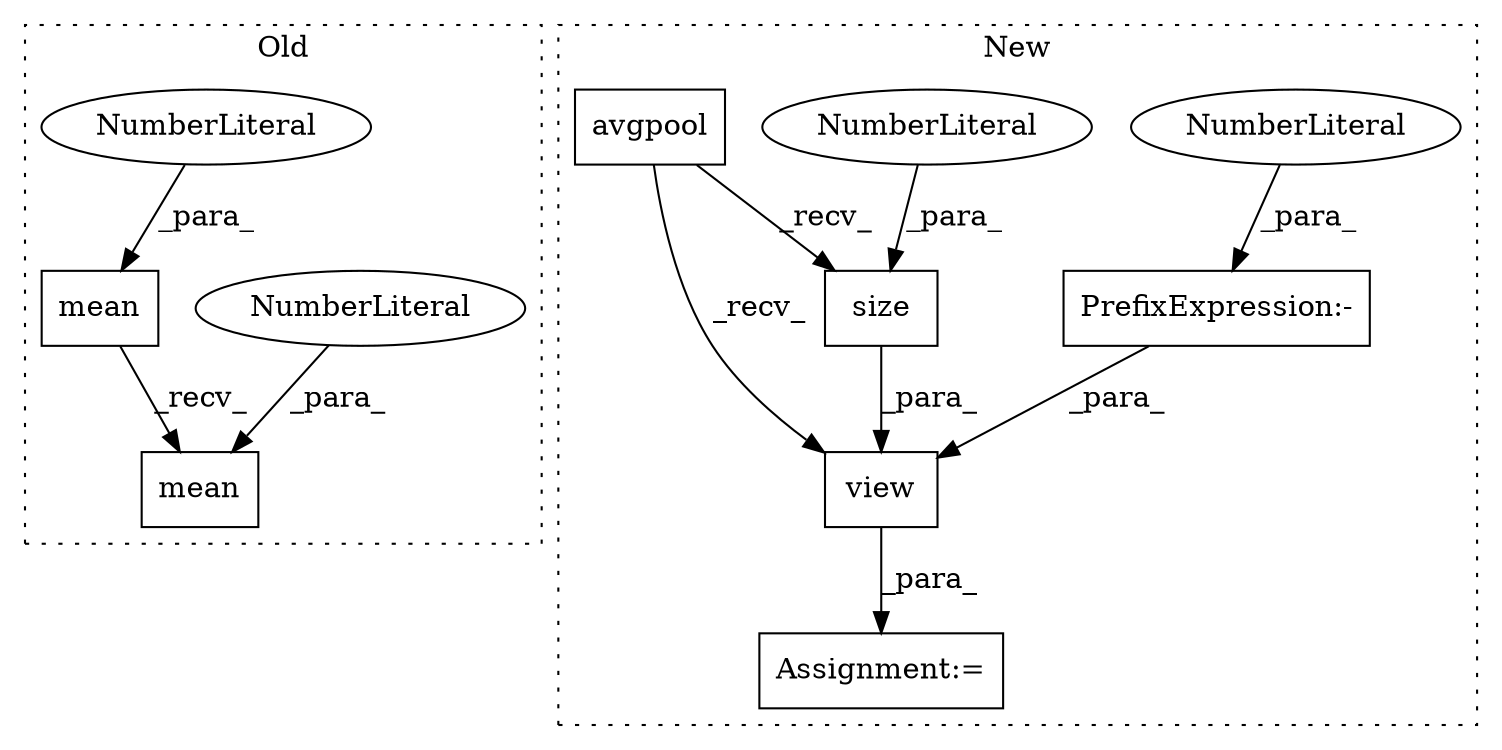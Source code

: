 digraph G {
subgraph cluster0 {
1 [label="mean" a="32" s="1734,1740" l="5,1" shape="box"];
9 [label="NumberLiteral" a="34" s="1739" l="1" shape="ellipse"];
10 [label="mean" a="32" s="1726,1732" l="5,1" shape="box"];
11 [label="NumberLiteral" a="34" s="1731" l="1" shape="ellipse"];
label = "Old";
style="dotted";
}
subgraph cluster1 {
2 [label="size" a="32" s="4728,4734" l="5,1" shape="box"];
3 [label="NumberLiteral" a="34" s="4733" l="1" shape="ellipse"];
4 [label="Assignment:=" a="7" s="4718" l="1" shape="box"];
5 [label="PrefixExpression:-" a="38" s="4736" l="1" shape="box"];
6 [label="NumberLiteral" a="34" s="4737" l="1" shape="ellipse"];
7 [label="view" a="32" s="4721,4738" l="5,1" shape="box"];
8 [label="avgpool" a="32" s="4701,4710" l="8,1" shape="box"];
label = "New";
style="dotted";
}
2 -> 7 [label="_para_"];
3 -> 2 [label="_para_"];
5 -> 7 [label="_para_"];
6 -> 5 [label="_para_"];
7 -> 4 [label="_para_"];
8 -> 7 [label="_recv_"];
8 -> 2 [label="_recv_"];
9 -> 1 [label="_para_"];
10 -> 1 [label="_recv_"];
11 -> 10 [label="_para_"];
}